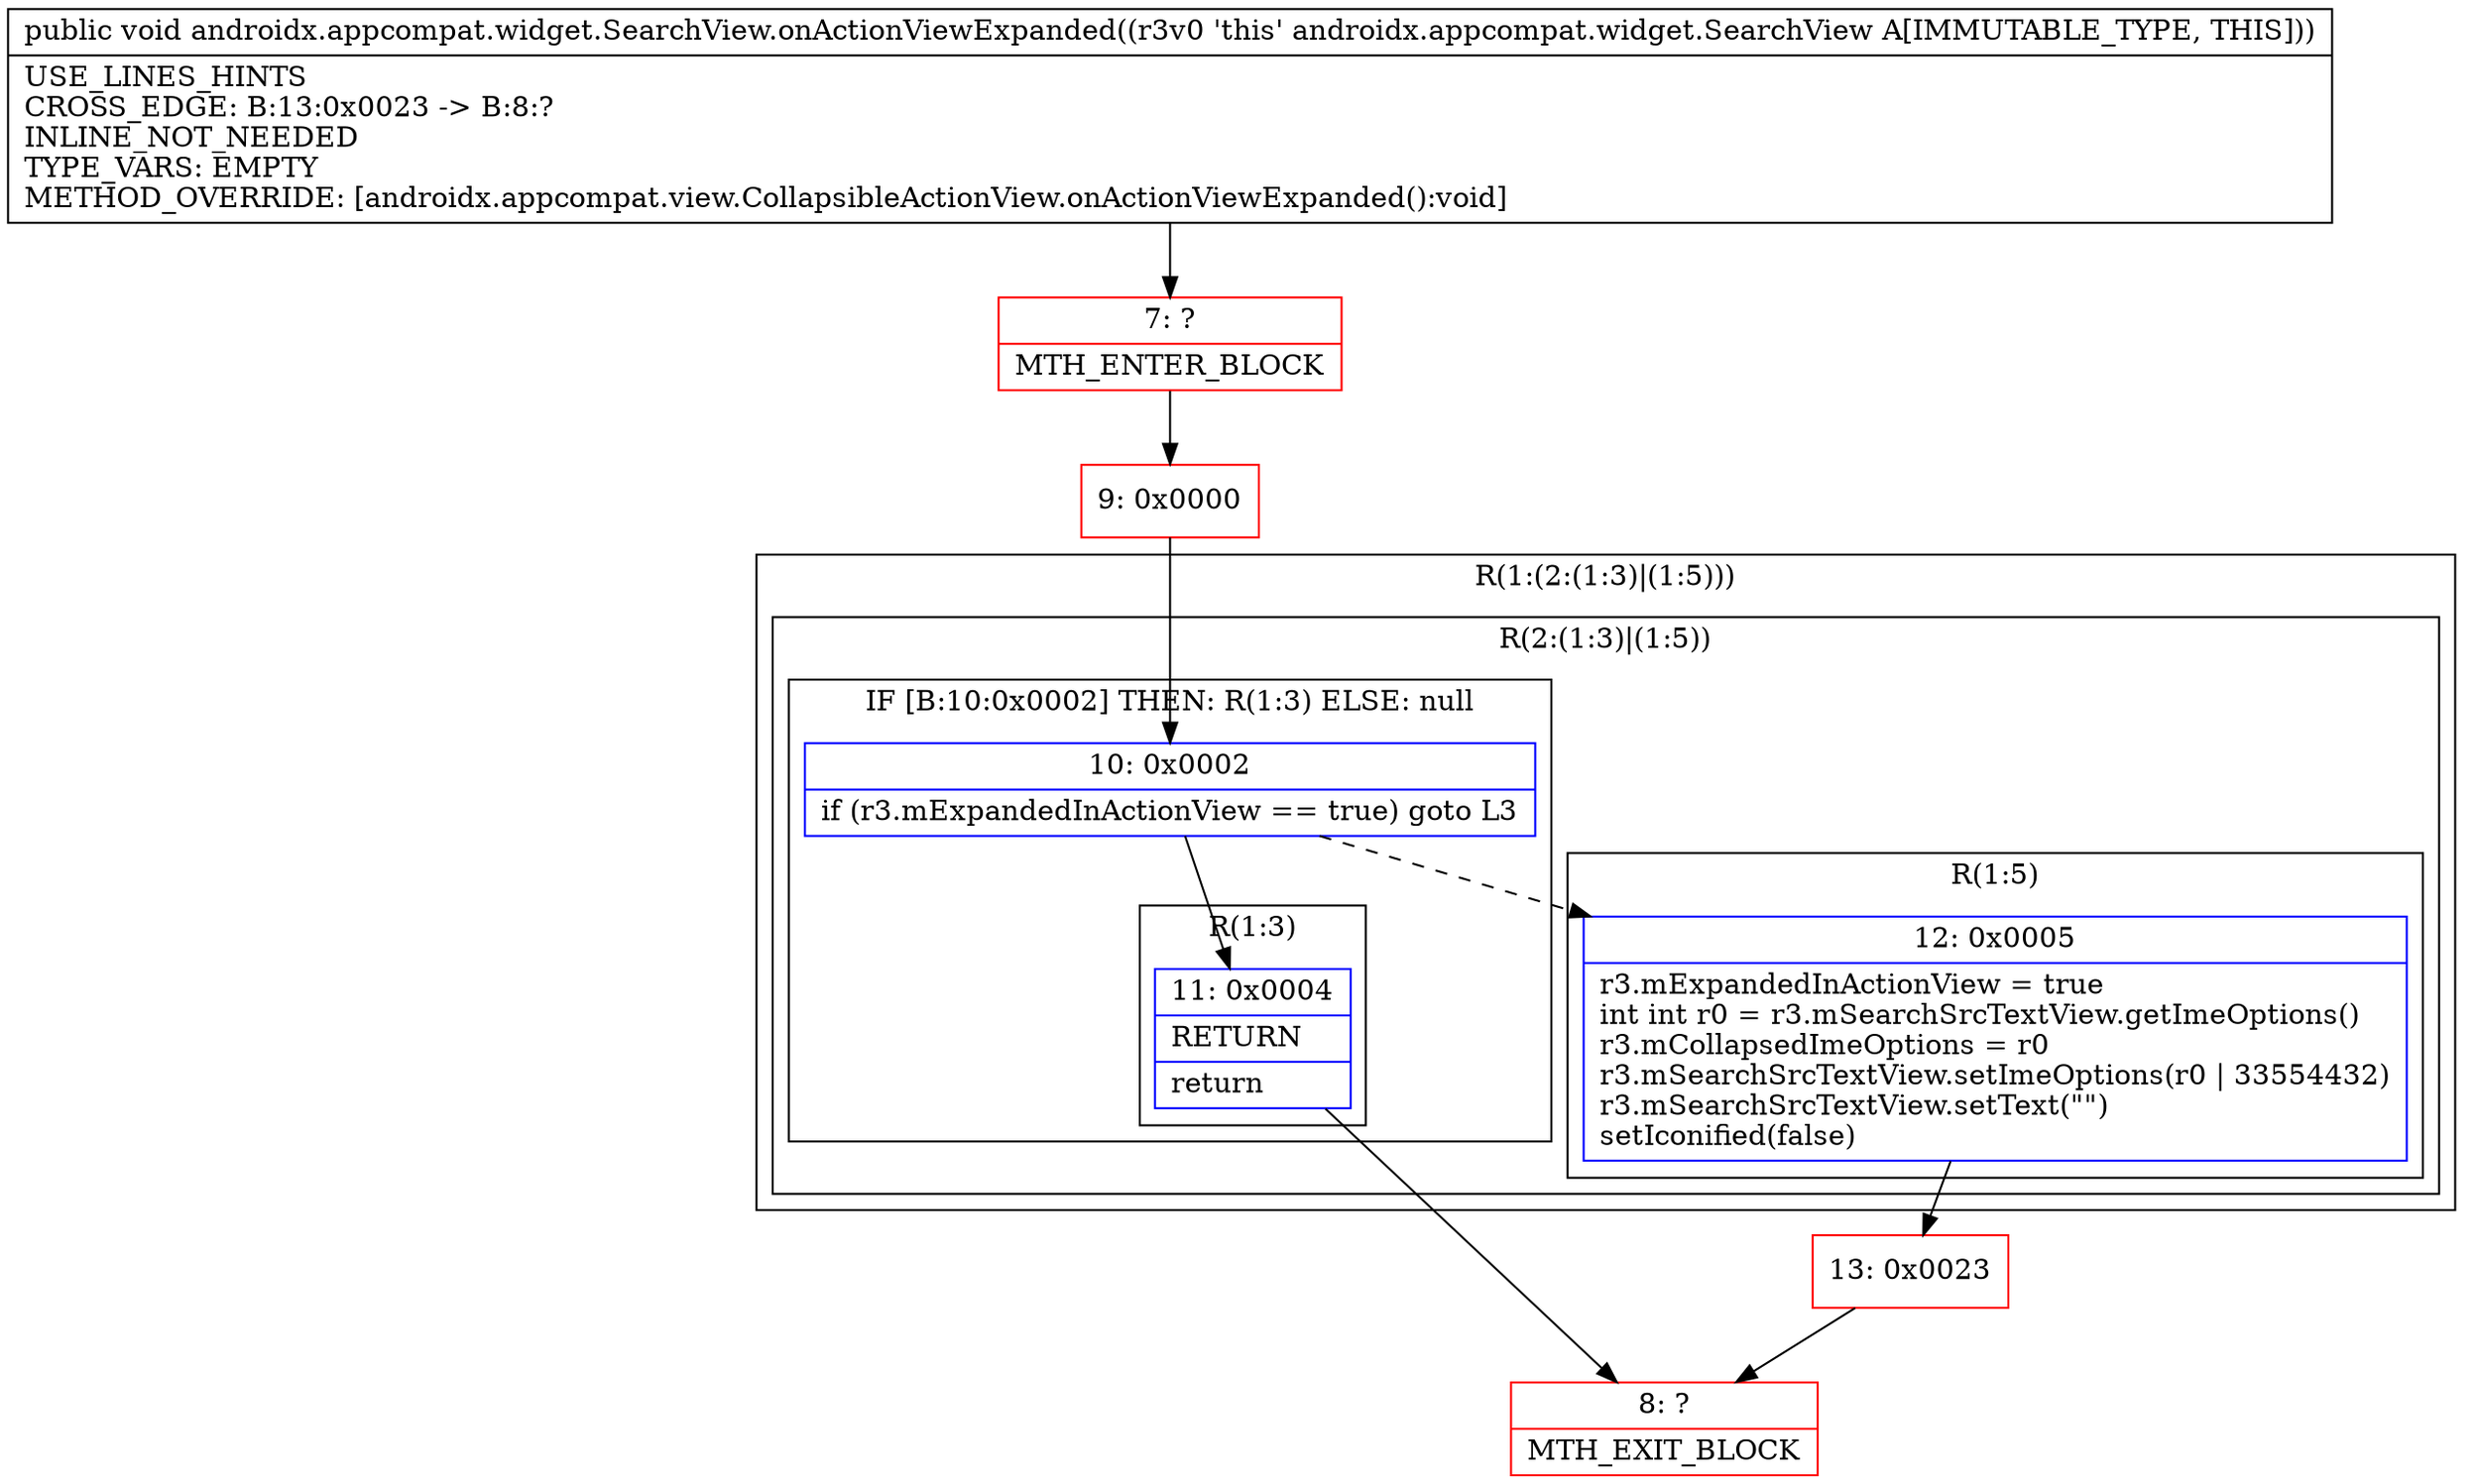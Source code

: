 digraph "CFG forandroidx.appcompat.widget.SearchView.onActionViewExpanded()V" {
subgraph cluster_Region_509814532 {
label = "R(1:(2:(1:3)|(1:5)))";
node [shape=record,color=blue];
subgraph cluster_Region_2077026375 {
label = "R(2:(1:3)|(1:5))";
node [shape=record,color=blue];
subgraph cluster_IfRegion_496109299 {
label = "IF [B:10:0x0002] THEN: R(1:3) ELSE: null";
node [shape=record,color=blue];
Node_10 [shape=record,label="{10\:\ 0x0002|if (r3.mExpandedInActionView == true) goto L3\l}"];
subgraph cluster_Region_894995100 {
label = "R(1:3)";
node [shape=record,color=blue];
Node_11 [shape=record,label="{11\:\ 0x0004|RETURN\l|return\l}"];
}
}
subgraph cluster_Region_1348627887 {
label = "R(1:5)";
node [shape=record,color=blue];
Node_12 [shape=record,label="{12\:\ 0x0005|r3.mExpandedInActionView = true\lint int r0 = r3.mSearchSrcTextView.getImeOptions()\lr3.mCollapsedImeOptions = r0\lr3.mSearchSrcTextView.setImeOptions(r0 \| 33554432)\lr3.mSearchSrcTextView.setText(\"\")\lsetIconified(false)\l}"];
}
}
}
Node_7 [shape=record,color=red,label="{7\:\ ?|MTH_ENTER_BLOCK\l}"];
Node_9 [shape=record,color=red,label="{9\:\ 0x0000}"];
Node_8 [shape=record,color=red,label="{8\:\ ?|MTH_EXIT_BLOCK\l}"];
Node_13 [shape=record,color=red,label="{13\:\ 0x0023}"];
MethodNode[shape=record,label="{public void androidx.appcompat.widget.SearchView.onActionViewExpanded((r3v0 'this' androidx.appcompat.widget.SearchView A[IMMUTABLE_TYPE, THIS]))  | USE_LINES_HINTS\lCROSS_EDGE: B:13:0x0023 \-\> B:8:?\lINLINE_NOT_NEEDED\lTYPE_VARS: EMPTY\lMETHOD_OVERRIDE: [androidx.appcompat.view.CollapsibleActionView.onActionViewExpanded():void]\l}"];
MethodNode -> Node_7;Node_10 -> Node_11;
Node_10 -> Node_12[style=dashed];
Node_11 -> Node_8;
Node_12 -> Node_13;
Node_7 -> Node_9;
Node_9 -> Node_10;
Node_13 -> Node_8;
}

